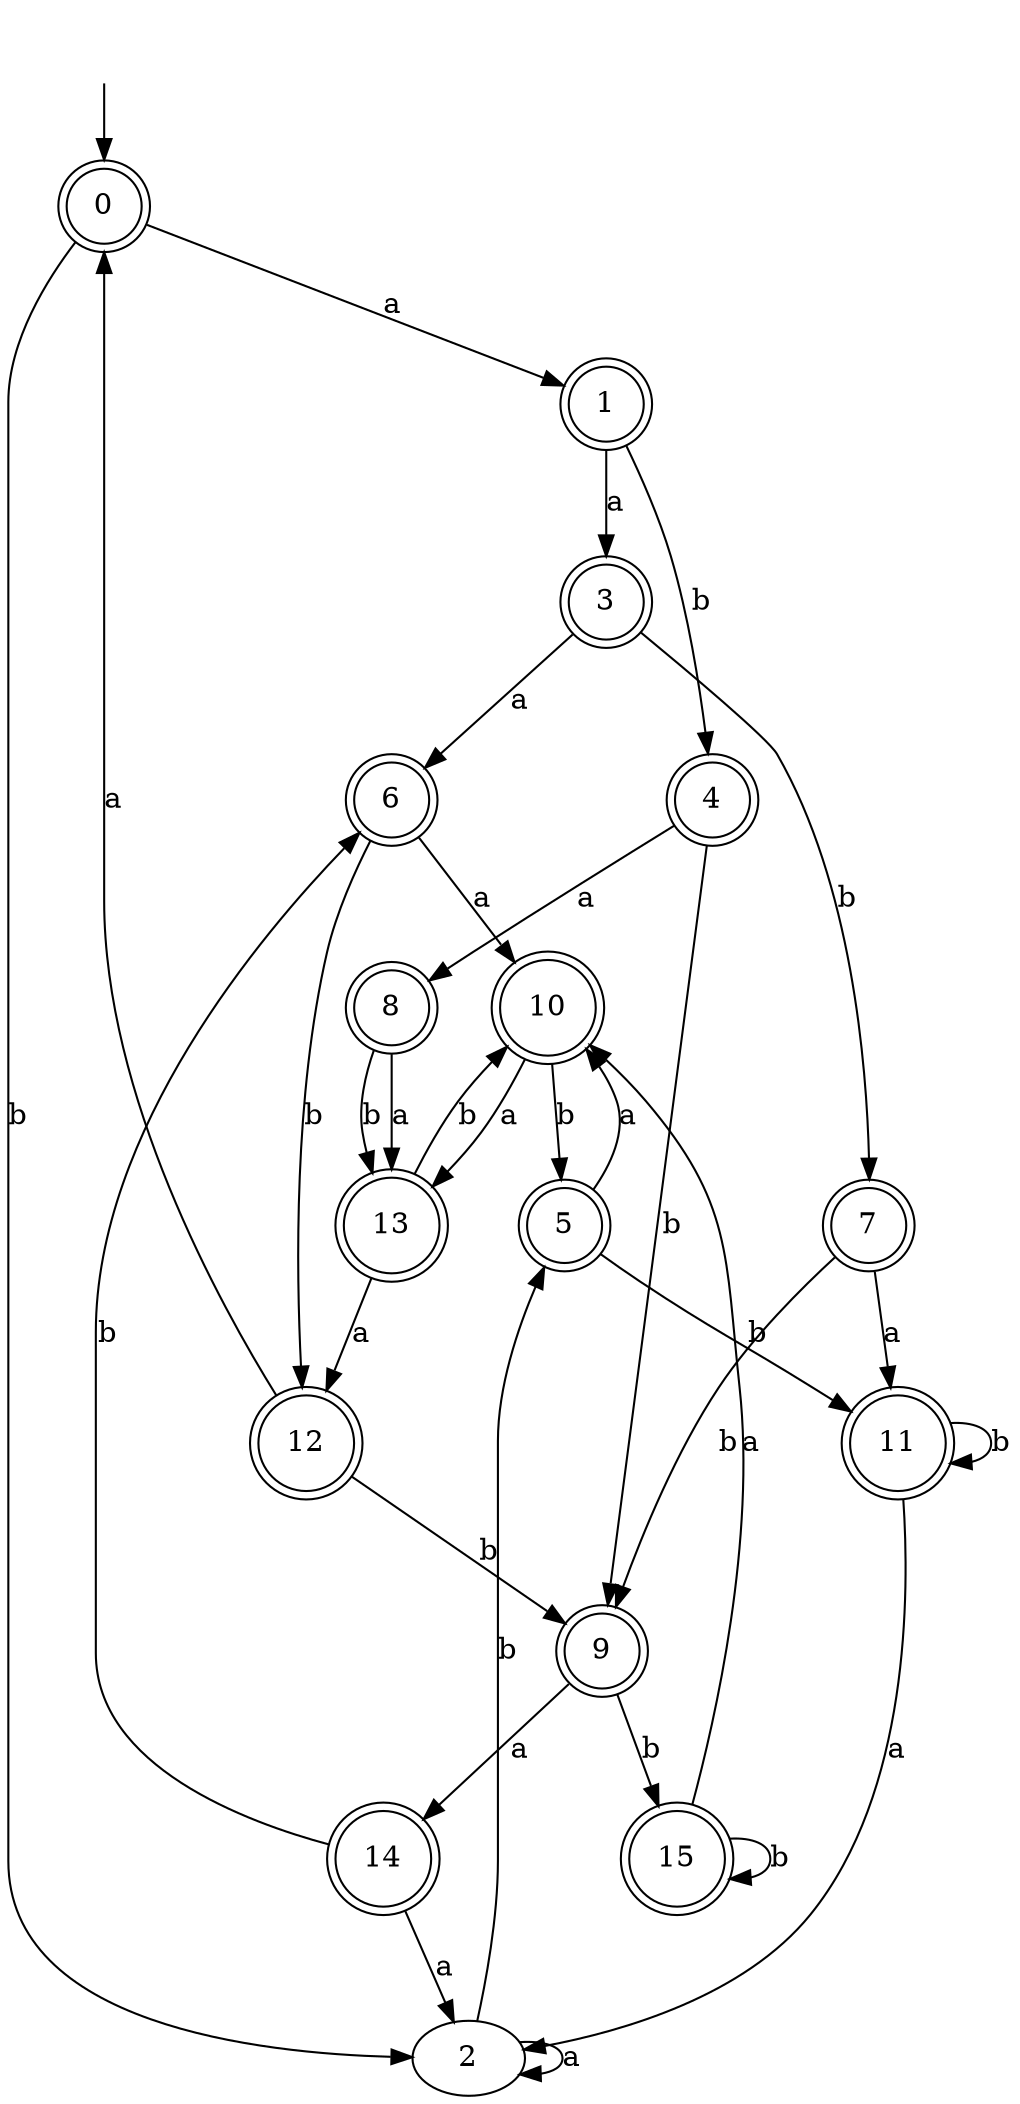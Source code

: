 digraph RandomDFA {
  __start0 [label="", shape=none];
  __start0 -> 0 [label=""];
  0 [shape=circle] [shape=doublecircle]
  0 -> 1 [label="a"]
  0 -> 2 [label="b"]
  1 [shape=doublecircle]
  1 -> 3 [label="a"]
  1 -> 4 [label="b"]
  2
  2 -> 2 [label="a"]
  2 -> 5 [label="b"]
  3 [shape=doublecircle]
  3 -> 6 [label="a"]
  3 -> 7 [label="b"]
  4 [shape=doublecircle]
  4 -> 8 [label="a"]
  4 -> 9 [label="b"]
  5 [shape=doublecircle]
  5 -> 10 [label="a"]
  5 -> 11 [label="b"]
  6 [shape=doublecircle]
  6 -> 10 [label="a"]
  6 -> 12 [label="b"]
  7 [shape=doublecircle]
  7 -> 11 [label="a"]
  7 -> 9 [label="b"]
  8 [shape=doublecircle]
  8 -> 13 [label="a"]
  8 -> 13 [label="b"]
  9 [shape=doublecircle]
  9 -> 14 [label="a"]
  9 -> 15 [label="b"]
  10 [shape=doublecircle]
  10 -> 13 [label="a"]
  10 -> 5 [label="b"]
  11 [shape=doublecircle]
  11 -> 2 [label="a"]
  11 -> 11 [label="b"]
  12 [shape=doublecircle]
  12 -> 0 [label="a"]
  12 -> 9 [label="b"]
  13 [shape=doublecircle]
  13 -> 12 [label="a"]
  13 -> 10 [label="b"]
  14 [shape=doublecircle]
  14 -> 2 [label="a"]
  14 -> 6 [label="b"]
  15 [shape=doublecircle]
  15 -> 10 [label="a"]
  15 -> 15 [label="b"]
}
